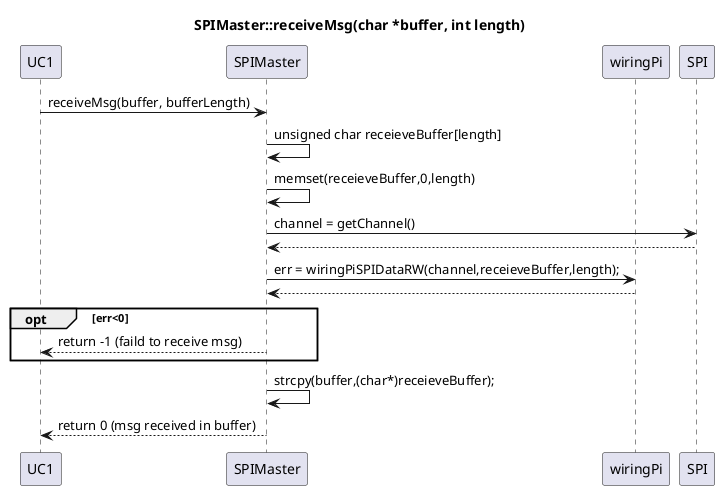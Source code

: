 @startuml
title SPIMaster::receiveMsg(char *buffer, int length)
participant UC1
participant SPIMaster
participant wiringPi
participant SPI

UC1 -> SPIMaster : receiveMsg(buffer, bufferLength)
SPIMaster -> SPIMaster : unsigned char receieveBuffer[length]
SPIMaster -> SPIMaster : memset(receieveBuffer,0,length)
SPIMaster -> SPI : channel = getChannel()
SPIMaster <-- SPI
SPIMaster -> wiringPi : err = wiringPiSPIDataRW(channel,receieveBuffer,length);
SPIMaster <-- wiringPi
opt err<0
UC1 <-- SPIMaster : return -1 (faild to receive msg)
end
SPIMaster -> SPIMaster : strcpy(buffer,(char*)receieveBuffer);
UC1 <-- SPIMaster : return 0 (msg received in buffer)
@enduml